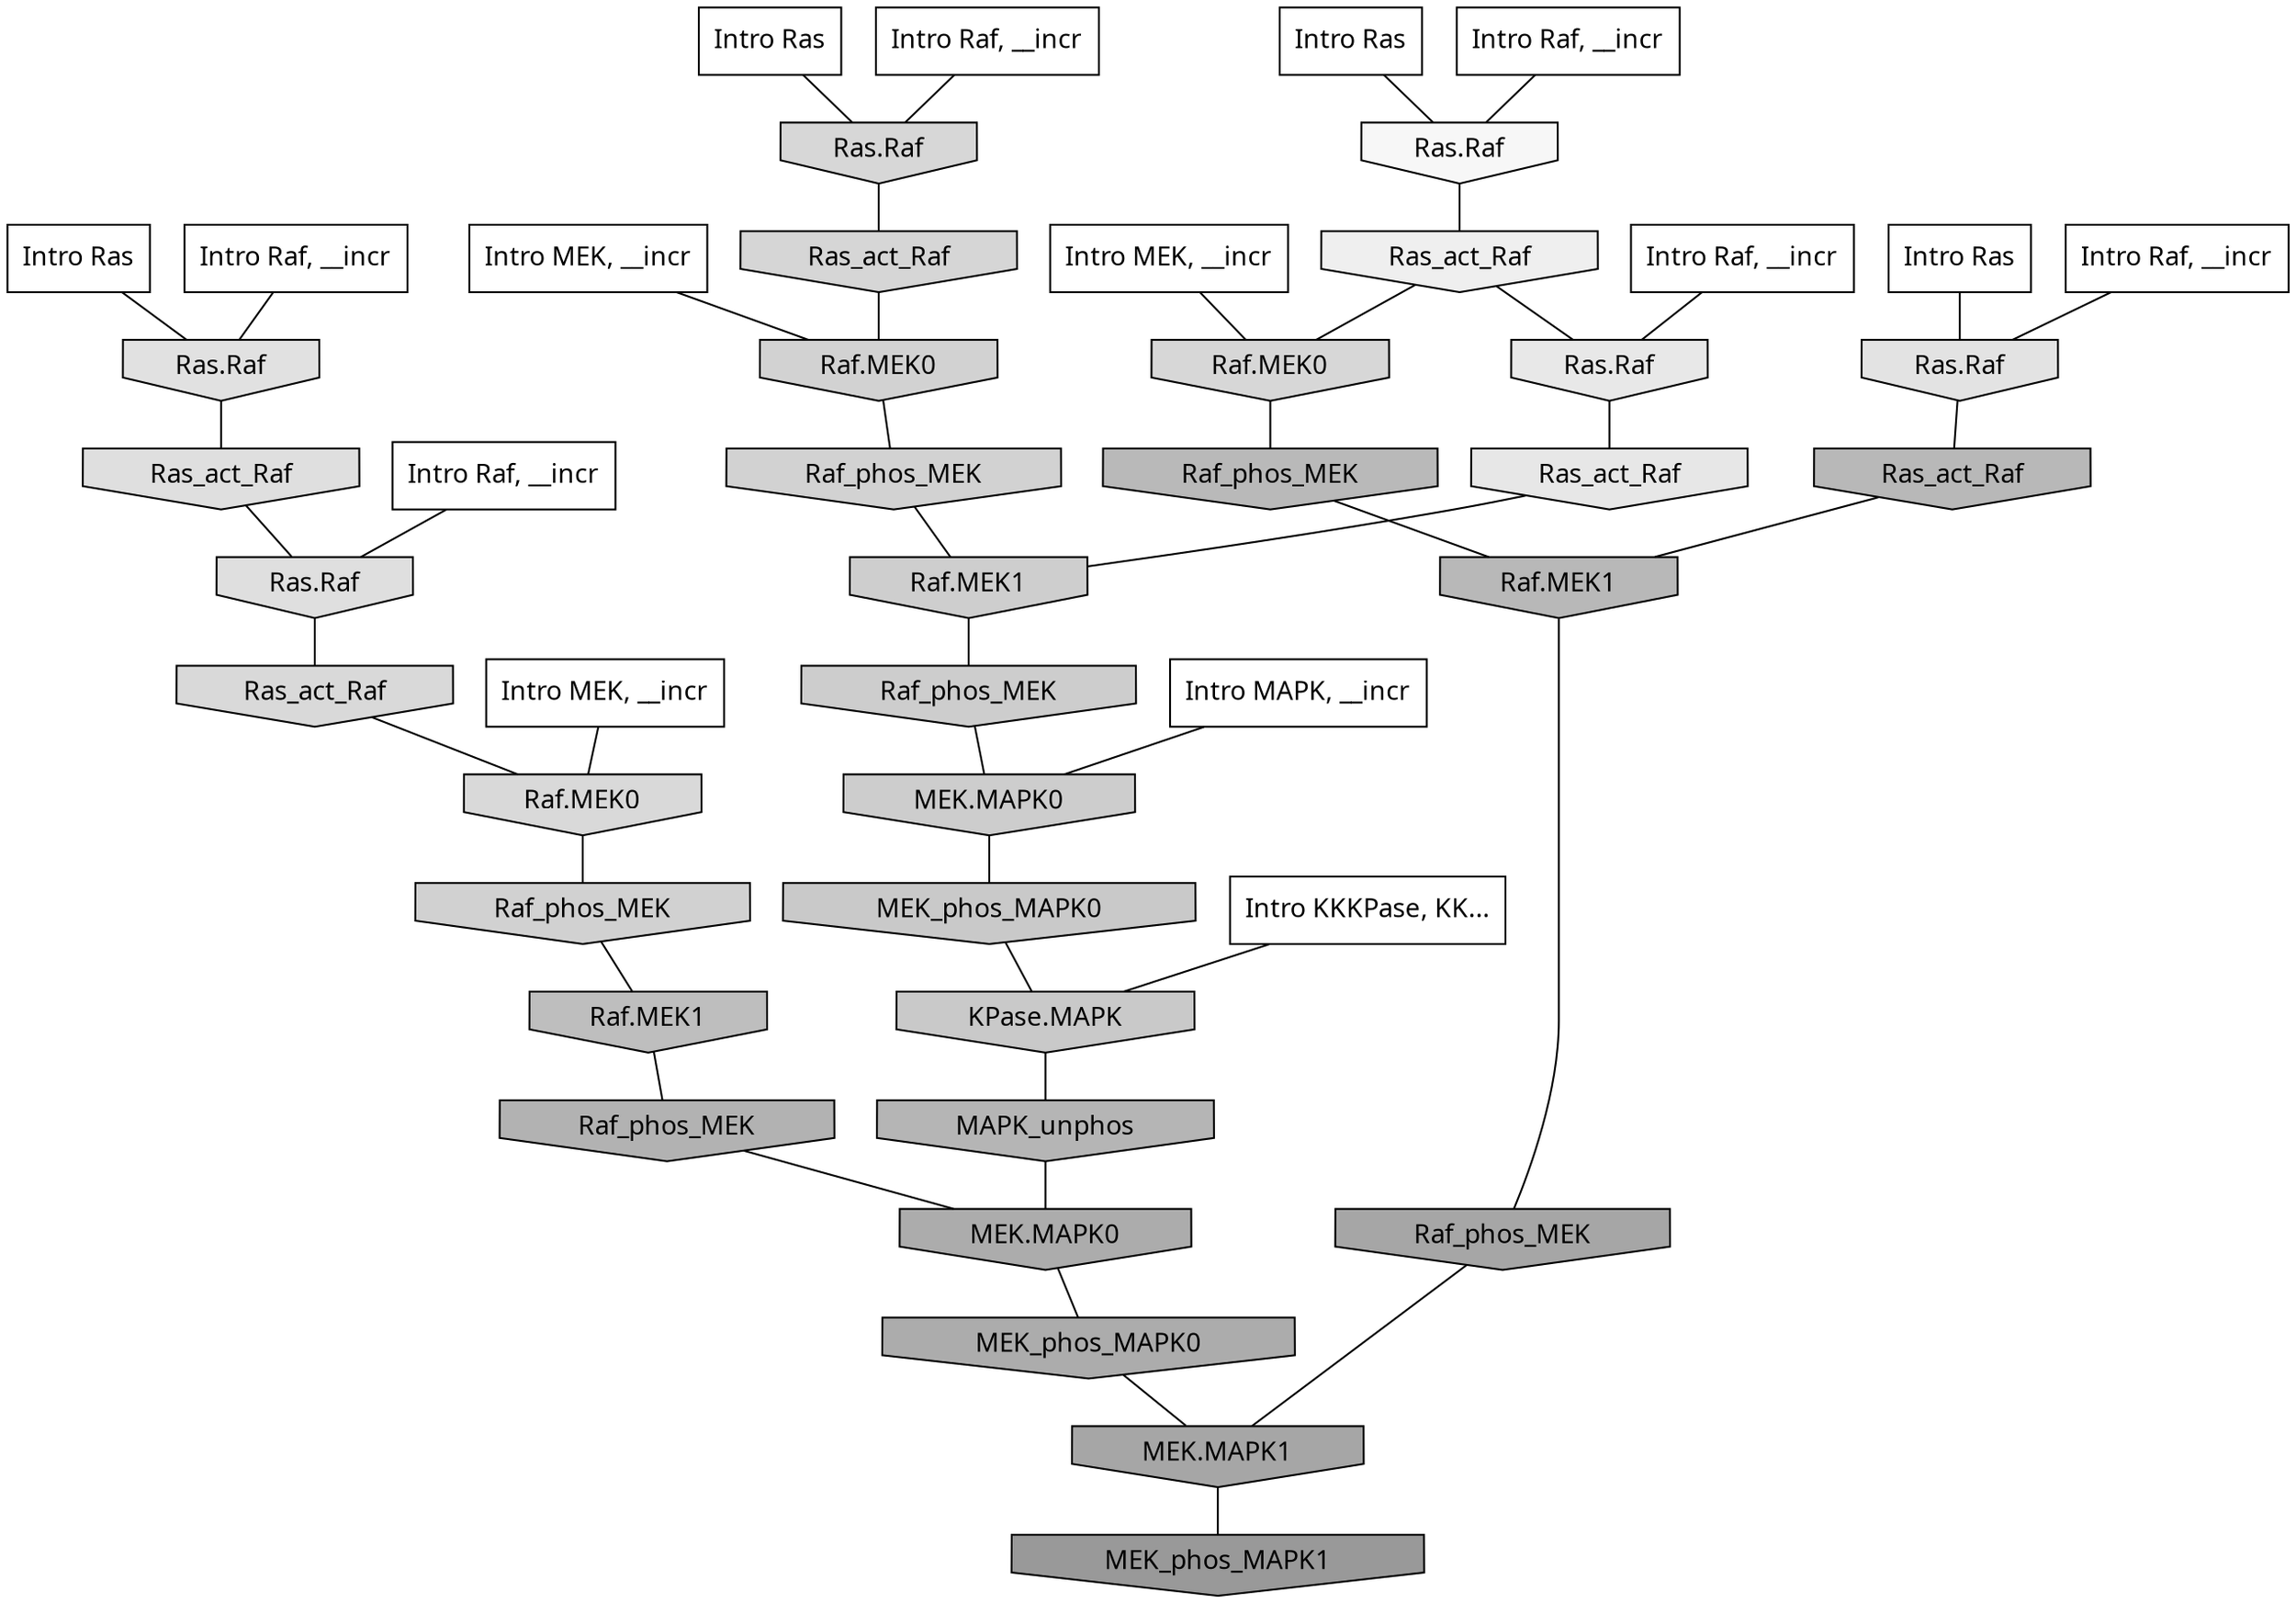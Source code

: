 digraph G{
  rankdir="TB";
  ranksep=0.30;
  node [fontname="CMU Serif"];
  edge [fontname="CMU Serif"];
  
  3 [label="Intro Ras", shape=rectangle, style=filled, fillcolor="0.000 0.000 1.000"]
  
  7 [label="Intro Ras", shape=rectangle, style=filled, fillcolor="0.000 0.000 1.000"]
  
  87 [label="Intro Ras", shape=rectangle, style=filled, fillcolor="0.000 0.000 1.000"]
  
  97 [label="Intro Ras", shape=rectangle, style=filled, fillcolor="0.000 0.000 1.000"]
  
  364 [label="Intro Raf, __incr", shape=rectangle, style=filled, fillcolor="0.000 0.000 1.000"]
  
  421 [label="Intro Raf, __incr", shape=rectangle, style=filled, fillcolor="0.000 0.000 1.000"]
  
  445 [label="Intro Raf, __incr", shape=rectangle, style=filled, fillcolor="0.000 0.000 1.000"]
  
  600 [label="Intro Raf, __incr", shape=rectangle, style=filled, fillcolor="0.000 0.000 1.000"]
  
  729 [label="Intro Raf, __incr", shape=rectangle, style=filled, fillcolor="0.000 0.000 1.000"]
  
  925 [label="Intro Raf, __incr", shape=rectangle, style=filled, fillcolor="0.000 0.000 1.000"]
  
  1123 [label="Intro MEK, __incr", shape=rectangle, style=filled, fillcolor="0.000 0.000 1.000"]
  
  1970 [label="Intro MEK, __incr", shape=rectangle, style=filled, fillcolor="0.000 0.000 1.000"]
  
  2008 [label="Intro MEK, __incr", shape=rectangle, style=filled, fillcolor="0.000 0.000 1.000"]
  
  2444 [label="Intro MAPK, __incr", shape=rectangle, style=filled, fillcolor="0.000 0.000 1.000"]
  
  3166 [label="Intro KKKPase, KK...", shape=rectangle, style=filled, fillcolor="0.000 0.000 1.000"]
  
  3555 [label="Ras.Raf", shape=invhouse, style=filled, fillcolor="0.000 0.000 0.967"]
  
  3987 [label="Ras_act_Raf", shape=invhouse, style=filled, fillcolor="0.000 0.000 0.935"]
  
  4439 [label="Ras.Raf", shape=invhouse, style=filled, fillcolor="0.000 0.000 0.907"]
  
  4505 [label="Ras_act_Raf", shape=invhouse, style=filled, fillcolor="0.000 0.000 0.904"]
  
  4769 [label="Ras.Raf", shape=invhouse, style=filled, fillcolor="0.000 0.000 0.888"]
  
  4907 [label="Ras.Raf", shape=invhouse, style=filled, fillcolor="0.000 0.000 0.881"]
  
  5018 [label="Ras_act_Raf", shape=invhouse, style=filled, fillcolor="0.000 0.000 0.875"]
  
  5023 [label="Ras.Raf", shape=invhouse, style=filled, fillcolor="0.000 0.000 0.875"]
  
  5531 [label="Ras_act_Raf", shape=invhouse, style=filled, fillcolor="0.000 0.000 0.849"]
  
  5533 [label="Raf.MEK0", shape=invhouse, style=filled, fillcolor="0.000 0.000 0.849"]
  
  5619 [label="Raf.MEK0", shape=invhouse, style=filled, fillcolor="0.000 0.000 0.843"]
  
  5696 [label="Ras.Raf", shape=invhouse, style=filled, fillcolor="0.000 0.000 0.840"]
  
  5705 [label="Ras_act_Raf", shape=invhouse, style=filled, fillcolor="0.000 0.000 0.839"]
  
  6076 [label="Raf.MEK0", shape=invhouse, style=filled, fillcolor="0.000 0.000 0.823"]
  
  6113 [label="Raf_phos_MEK", shape=invhouse, style=filled, fillcolor="0.000 0.000 0.821"]
  
  6152 [label="Raf_phos_MEK", shape=invhouse, style=filled, fillcolor="0.000 0.000 0.819"]
  
  6517 [label="Raf.MEK1", shape=invhouse, style=filled, fillcolor="0.000 0.000 0.806"]
  
  6635 [label="Raf_phos_MEK", shape=invhouse, style=filled, fillcolor="0.000 0.000 0.801"]
  
  6639 [label="MEK.MAPK0", shape=invhouse, style=filled, fillcolor="0.000 0.000 0.801"]
  
  7033 [label="MEK_phos_MAPK0", shape=invhouse, style=filled, fillcolor="0.000 0.000 0.788"]
  
  7050 [label="KPase.MAPK", shape=invhouse, style=filled, fillcolor="0.000 0.000 0.788"]
  
  8669 [label="Raf.MEK1", shape=invhouse, style=filled, fillcolor="0.000 0.000 0.744"]
  
  9465 [label="Raf_phos_MEK", shape=invhouse, style=filled, fillcolor="0.000 0.000 0.725"]
  
  9727 [label="Ras_act_Raf", shape=invhouse, style=filled, fillcolor="0.000 0.000 0.720"]
  
  9732 [label="Raf.MEK1", shape=invhouse, style=filled, fillcolor="0.000 0.000 0.720"]
  
  10306 [label="MAPK_unphos", shape=invhouse, style=filled, fillcolor="0.000 0.000 0.709"]
  
  11013 [label="Raf_phos_MEK", shape=invhouse, style=filled, fillcolor="0.000 0.000 0.696"]
  
  12376 [label="MEK.MAPK0", shape=invhouse, style=filled, fillcolor="0.000 0.000 0.675"]
  
  12549 [label="MEK_phos_MAPK0", shape=invhouse, style=filled, fillcolor="0.000 0.000 0.672"]
  
  13999 [label="Raf_phos_MEK", shape=invhouse, style=filled, fillcolor="0.000 0.000 0.652"]
  
  14002 [label="MEK.MAPK1", shape=invhouse, style=filled, fillcolor="0.000 0.000 0.652"]
  
  17103 [label="MEK_phos_MAPK1", shape=invhouse, style=filled, fillcolor="0.000 0.000 0.600"]
  
  
  14002 -> 17103 [dir=none, color="0.000 0.000 0.000"] 
  13999 -> 14002 [dir=none, color="0.000 0.000 0.000"] 
  12549 -> 14002 [dir=none, color="0.000 0.000 0.000"] 
  12376 -> 12549 [dir=none, color="0.000 0.000 0.000"] 
  11013 -> 12376 [dir=none, color="0.000 0.000 0.000"] 
  10306 -> 12376 [dir=none, color="0.000 0.000 0.000"] 
  9732 -> 13999 [dir=none, color="0.000 0.000 0.000"] 
  9727 -> 9732 [dir=none, color="0.000 0.000 0.000"] 
  9465 -> 9732 [dir=none, color="0.000 0.000 0.000"] 
  8669 -> 11013 [dir=none, color="0.000 0.000 0.000"] 
  7050 -> 10306 [dir=none, color="0.000 0.000 0.000"] 
  7033 -> 7050 [dir=none, color="0.000 0.000 0.000"] 
  6639 -> 7033 [dir=none, color="0.000 0.000 0.000"] 
  6635 -> 6639 [dir=none, color="0.000 0.000 0.000"] 
  6517 -> 6635 [dir=none, color="0.000 0.000 0.000"] 
  6152 -> 8669 [dir=none, color="0.000 0.000 0.000"] 
  6113 -> 6517 [dir=none, color="0.000 0.000 0.000"] 
  6076 -> 6113 [dir=none, color="0.000 0.000 0.000"] 
  5705 -> 6076 [dir=none, color="0.000 0.000 0.000"] 
  5696 -> 5705 [dir=none, color="0.000 0.000 0.000"] 
  5619 -> 9465 [dir=none, color="0.000 0.000 0.000"] 
  5533 -> 6152 [dir=none, color="0.000 0.000 0.000"] 
  5531 -> 5533 [dir=none, color="0.000 0.000 0.000"] 
  5023 -> 5531 [dir=none, color="0.000 0.000 0.000"] 
  5018 -> 5023 [dir=none, color="0.000 0.000 0.000"] 
  4907 -> 5018 [dir=none, color="0.000 0.000 0.000"] 
  4769 -> 9727 [dir=none, color="0.000 0.000 0.000"] 
  4505 -> 6517 [dir=none, color="0.000 0.000 0.000"] 
  4439 -> 4505 [dir=none, color="0.000 0.000 0.000"] 
  3987 -> 4439 [dir=none, color="0.000 0.000 0.000"] 
  3987 -> 5619 [dir=none, color="0.000 0.000 0.000"] 
  3555 -> 3987 [dir=none, color="0.000 0.000 0.000"] 
  3166 -> 7050 [dir=none, color="0.000 0.000 0.000"] 
  2444 -> 6639 [dir=none, color="0.000 0.000 0.000"] 
  2008 -> 5619 [dir=none, color="0.000 0.000 0.000"] 
  1970 -> 6076 [dir=none, color="0.000 0.000 0.000"] 
  1123 -> 5533 [dir=none, color="0.000 0.000 0.000"] 
  925 -> 5696 [dir=none, color="0.000 0.000 0.000"] 
  729 -> 4769 [dir=none, color="0.000 0.000 0.000"] 
  600 -> 4907 [dir=none, color="0.000 0.000 0.000"] 
  445 -> 3555 [dir=none, color="0.000 0.000 0.000"] 
  421 -> 4439 [dir=none, color="0.000 0.000 0.000"] 
  364 -> 5023 [dir=none, color="0.000 0.000 0.000"] 
  97 -> 4769 [dir=none, color="0.000 0.000 0.000"] 
  87 -> 3555 [dir=none, color="0.000 0.000 0.000"] 
  7 -> 5696 [dir=none, color="0.000 0.000 0.000"] 
  3 -> 4907 [dir=none, color="0.000 0.000 0.000"] 
  
  }
